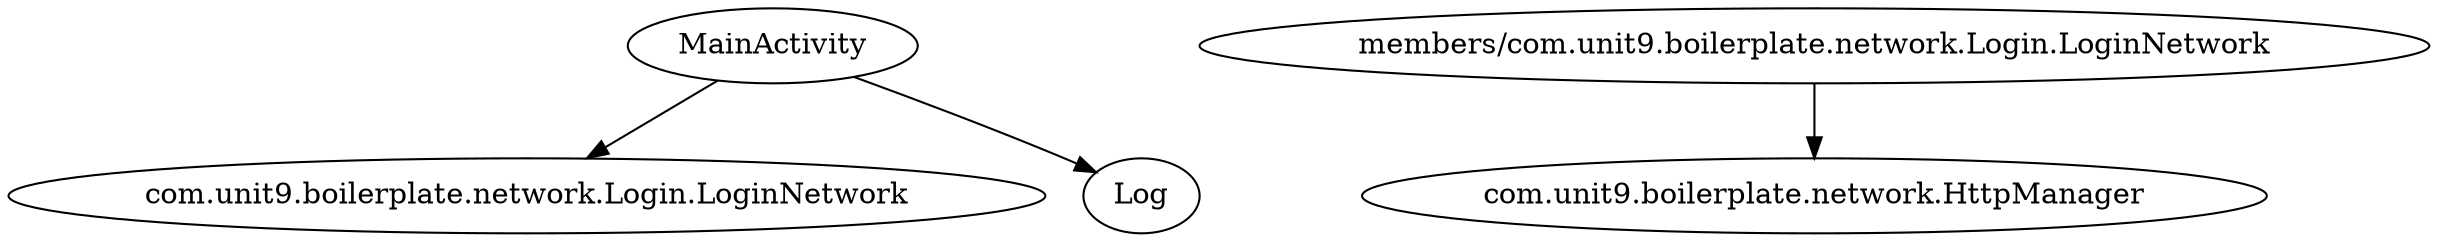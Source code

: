 digraph G1 {
  concentrate = true;
  n2 [label="com.unit9.boilerplate.network.Login.LoginNetwork"];
  MainActivity -> n2;
  MainActivity -> Log;
  n3 [label="members/com.unit9.boilerplate.network.Login.LoginNetwork"];
  n4 [label="com.unit9.boilerplate.network.HttpManager"];
  n3 -> n4;
}
